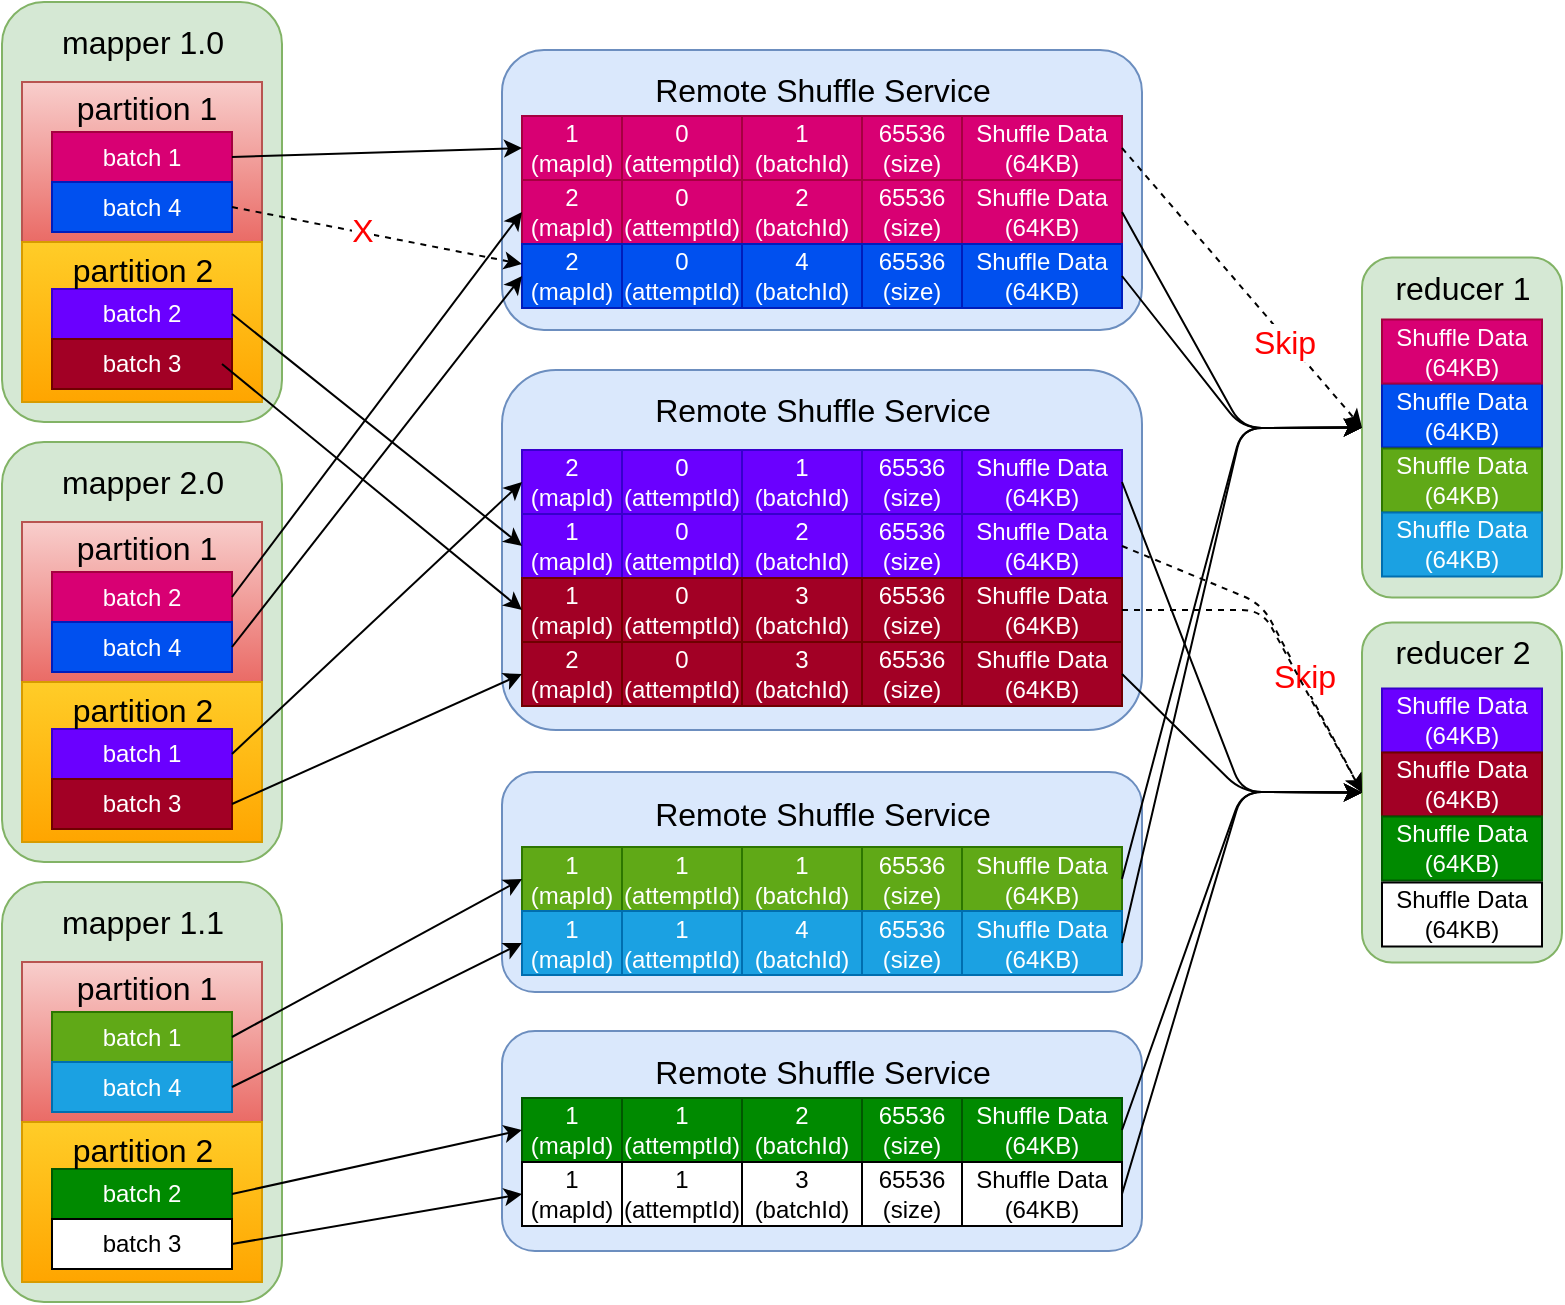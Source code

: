 <mxfile version="14.7.4" type="embed"><diagram id="7pMcRzmeSCS7Ap43zZdk" name="第 1 页"><mxGraphModel dx="926" dy="813" grid="1" gridSize="10" guides="1" tooltips="1" connect="1" arrows="1" fold="1" page="1" pageScale="1" pageWidth="1169" pageHeight="827" math="0" shadow="0"><root><mxCell id="0"/><mxCell id="1" parent="0"/><mxCell id="tkLixBNZ9ediH_jxy_YY-191" value="" style="rounded=1;whiteSpace=wrap;html=1;fillColor=#d5e8d4;strokeColor=#82b366;" parent="1" vertex="1"><mxGeometry x="870" y="399.25" width="100" height="170" as="geometry"/></mxCell><mxCell id="tkLixBNZ9ediH_jxy_YY-192" value="&lt;font style=&quot;font-size: 16px&quot;&gt;reducer 2&lt;/font&gt;" style="text;html=1;strokeColor=none;fillColor=none;align=center;verticalAlign=middle;whiteSpace=wrap;rounded=0;" parent="1" vertex="1"><mxGeometry x="877.5" y="404.25" width="85" height="20" as="geometry"/></mxCell><mxCell id="tkLixBNZ9ediH_jxy_YY-189" value="" style="rounded=1;whiteSpace=wrap;html=1;fillColor=#d5e8d4;strokeColor=#82b366;" parent="1" vertex="1"><mxGeometry x="870" y="216.75" width="100" height="170" as="geometry"/></mxCell><mxCell id="tkLixBNZ9ediH_jxy_YY-22" value="" style="rounded=1;whiteSpace=wrap;html=1;fillColor=#d5e8d4;strokeColor=#82b366;" parent="1" vertex="1"><mxGeometry x="190" y="89" width="140" height="210" as="geometry"/></mxCell><mxCell id="tkLixBNZ9ediH_jxy_YY-14" value="" style="rounded=0;whiteSpace=wrap;html=1;fillColor=#f8cecc;strokeColor=#b85450;gradientColor=#ea6b66;" parent="1" vertex="1"><mxGeometry x="200" y="129" width="120" height="80" as="geometry"/></mxCell><mxCell id="tkLixBNZ9ediH_jxy_YY-15" value="batch 1" style="rounded=0;whiteSpace=wrap;html=1;fillColor=#d80073;strokeColor=#A50040;fontColor=#ffffff;" parent="1" vertex="1"><mxGeometry x="215" y="154" width="90" height="25" as="geometry"/></mxCell><mxCell id="tkLixBNZ9ediH_jxy_YY-16" value="batch 4" style="rounded=0;whiteSpace=wrap;html=1;fillColor=#0050ef;strokeColor=#001DBC;fontColor=#ffffff;" parent="1" vertex="1"><mxGeometry x="215" y="179" width="90" height="25" as="geometry"/></mxCell><mxCell id="tkLixBNZ9ediH_jxy_YY-17" value="&lt;font style=&quot;font-size: 16px&quot;&gt;partition 1&lt;/font&gt;" style="text;html=1;strokeColor=none;fillColor=none;align=center;verticalAlign=middle;whiteSpace=wrap;rounded=0;" parent="1" vertex="1"><mxGeometry x="225" y="132" width="75" height="20" as="geometry"/></mxCell><mxCell id="tkLixBNZ9ediH_jxy_YY-18" value="" style="rounded=0;whiteSpace=wrap;html=1;fillColor=#ffcd28;strokeColor=#d79b00;gradientColor=#ffa500;" parent="1" vertex="1"><mxGeometry x="200" y="209" width="120" height="80" as="geometry"/></mxCell><mxCell id="tkLixBNZ9ediH_jxy_YY-19" value="batch 2" style="rounded=0;whiteSpace=wrap;html=1;fillColor=#6a00ff;strokeColor=#3700CC;fontColor=#ffffff;" parent="1" vertex="1"><mxGeometry x="215" y="232.5" width="90" height="25" as="geometry"/></mxCell><mxCell id="tkLixBNZ9ediH_jxy_YY-20" value="batch 3" style="rounded=0;whiteSpace=wrap;html=1;fillColor=#a20025;strokeColor=#6F0000;fontColor=#ffffff;" parent="1" vertex="1"><mxGeometry x="215" y="257.5" width="90" height="25" as="geometry"/></mxCell><mxCell id="tkLixBNZ9ediH_jxy_YY-21" value="&lt;font style=&quot;font-size: 16px&quot;&gt;partition 2&lt;/font&gt;" style="text;html=1;strokeColor=none;fillColor=none;align=center;verticalAlign=middle;whiteSpace=wrap;rounded=0;" parent="1" vertex="1"><mxGeometry x="222.5" y="212.5" width="75" height="20" as="geometry"/></mxCell><mxCell id="tkLixBNZ9ediH_jxy_YY-23" value="&lt;font style=&quot;font-size: 16px&quot;&gt;mapper 1.0&lt;/font&gt;" style="text;html=1;strokeColor=none;fillColor=none;align=center;verticalAlign=middle;whiteSpace=wrap;rounded=0;" parent="1" vertex="1"><mxGeometry x="217.5" y="99" width="85" height="20" as="geometry"/></mxCell><mxCell id="tkLixBNZ9ediH_jxy_YY-41" value="" style="rounded=1;whiteSpace=wrap;html=1;fillColor=#dae8fc;strokeColor=#6c8ebf;" parent="1" vertex="1"><mxGeometry x="440" y="273" width="320" height="180" as="geometry"/></mxCell><mxCell id="tkLixBNZ9ediH_jxy_YY-42" value="2&lt;br&gt;(mapId)" style="rounded=0;whiteSpace=wrap;html=1;fillColor=#6a00ff;strokeColor=#3700CC;fontColor=#ffffff;" parent="1" vertex="1"><mxGeometry x="450" y="313" width="50" height="32" as="geometry"/></mxCell><mxCell id="tkLixBNZ9ediH_jxy_YY-43" value="0&lt;br&gt;(attemptId)" style="rounded=0;whiteSpace=wrap;html=1;fillColor=#6a00ff;strokeColor=#3700CC;fontColor=#ffffff;" parent="1" vertex="1"><mxGeometry x="500" y="313" width="60" height="32" as="geometry"/></mxCell><mxCell id="tkLixBNZ9ediH_jxy_YY-44" value="1&lt;br&gt;(batchId)" style="rounded=0;whiteSpace=wrap;html=1;fillColor=#6a00ff;strokeColor=#3700CC;fontColor=#ffffff;" parent="1" vertex="1"><mxGeometry x="560" y="313" width="60" height="32" as="geometry"/></mxCell><mxCell id="tkLixBNZ9ediH_jxy_YY-45" value="65536&lt;br&gt;(size)" style="rounded=0;whiteSpace=wrap;html=1;fillColor=#6a00ff;strokeColor=#3700CC;fontColor=#ffffff;" parent="1" vertex="1"><mxGeometry x="620" y="313" width="50" height="32" as="geometry"/></mxCell><mxCell id="tkLixBNZ9ediH_jxy_YY-46" value="Shuffle Data&lt;br&gt;(64KB)" style="rounded=0;whiteSpace=wrap;html=1;fillColor=#6a00ff;strokeColor=#3700CC;fontColor=#ffffff;" parent="1" vertex="1"><mxGeometry x="670" y="313" width="80" height="32" as="geometry"/></mxCell><mxCell id="tkLixBNZ9ediH_jxy_YY-52" value="&lt;span style=&quot;font-size: 16px&quot;&gt;Remote Shuffle Service&lt;/span&gt;" style="text;html=1;strokeColor=none;fillColor=none;align=center;verticalAlign=middle;whiteSpace=wrap;rounded=0;" parent="1" vertex="1"><mxGeometry x="508.75" y="283" width="182.5" height="20" as="geometry"/></mxCell><mxCell id="tkLixBNZ9ediH_jxy_YY-55" value="1&lt;br&gt;(mapId)" style="rounded=0;whiteSpace=wrap;html=1;fillColor=#6a00ff;strokeColor=#3700CC;fontColor=#ffffff;" parent="1" vertex="1"><mxGeometry x="450" y="345" width="50" height="32" as="geometry"/></mxCell><mxCell id="tkLixBNZ9ediH_jxy_YY-56" value="0&lt;br&gt;(attemptId)" style="rounded=0;whiteSpace=wrap;html=1;fillColor=#6a00ff;strokeColor=#3700CC;fontColor=#ffffff;" parent="1" vertex="1"><mxGeometry x="500" y="345" width="60" height="32" as="geometry"/></mxCell><mxCell id="tkLixBNZ9ediH_jxy_YY-57" value="2&lt;br&gt;(batchId)" style="rounded=0;whiteSpace=wrap;html=1;fillColor=#6a00ff;strokeColor=#3700CC;fontColor=#ffffff;" parent="1" vertex="1"><mxGeometry x="560" y="345" width="60" height="32" as="geometry"/></mxCell><mxCell id="tkLixBNZ9ediH_jxy_YY-58" value="65536&lt;br&gt;(size)" style="rounded=0;whiteSpace=wrap;html=1;fillColor=#6a00ff;strokeColor=#3700CC;fontColor=#ffffff;" parent="1" vertex="1"><mxGeometry x="620" y="345" width="50" height="32" as="geometry"/></mxCell><mxCell id="tkLixBNZ9ediH_jxy_YY-59" value="Shuffle Data&lt;br&gt;(64KB)" style="rounded=0;whiteSpace=wrap;html=1;fillColor=#6a00ff;strokeColor=#3700CC;fontColor=#ffffff;" parent="1" vertex="1"><mxGeometry x="670" y="345" width="80" height="32" as="geometry"/></mxCell><mxCell id="tkLixBNZ9ediH_jxy_YY-72" value="" style="rounded=1;whiteSpace=wrap;html=1;fillColor=#dae8fc;strokeColor=#6c8ebf;" parent="1" vertex="1"><mxGeometry x="440" y="113" width="320" height="140" as="geometry"/></mxCell><mxCell id="tkLixBNZ9ediH_jxy_YY-73" value="1&lt;br&gt;(mapId)" style="rounded=0;whiteSpace=wrap;html=1;fillColor=#d80073;strokeColor=#A50040;fontColor=#ffffff;" parent="1" vertex="1"><mxGeometry x="450" y="146" width="50" height="32" as="geometry"/></mxCell><mxCell id="tkLixBNZ9ediH_jxy_YY-74" value="0&lt;br&gt;(attemptId)" style="rounded=0;whiteSpace=wrap;html=1;fillColor=#d80073;strokeColor=#A50040;fontColor=#ffffff;" parent="1" vertex="1"><mxGeometry x="500" y="146" width="60" height="32" as="geometry"/></mxCell><mxCell id="tkLixBNZ9ediH_jxy_YY-75" value="1&lt;br&gt;(batchId)" style="rounded=0;whiteSpace=wrap;html=1;fillColor=#d80073;strokeColor=#A50040;fontColor=#ffffff;" parent="1" vertex="1"><mxGeometry x="560" y="146" width="60" height="32" as="geometry"/></mxCell><mxCell id="tkLixBNZ9ediH_jxy_YY-76" value="65536&lt;br&gt;(size)" style="rounded=0;whiteSpace=wrap;html=1;fillColor=#d80073;strokeColor=#A50040;fontColor=#ffffff;" parent="1" vertex="1"><mxGeometry x="620" y="146" width="50" height="32" as="geometry"/></mxCell><mxCell id="tkLixBNZ9ediH_jxy_YY-77" value="Shuffle Data&lt;br&gt;(64KB)" style="rounded=0;whiteSpace=wrap;html=1;fillColor=#d80073;strokeColor=#A50040;fontColor=#ffffff;" parent="1" vertex="1"><mxGeometry x="670" y="146" width="80" height="32" as="geometry"/></mxCell><mxCell id="tkLixBNZ9ediH_jxy_YY-78" value="&lt;span style=&quot;font-size: 16px&quot;&gt;Remote Shuffle Service&lt;/span&gt;" style="text;html=1;strokeColor=none;fillColor=none;align=center;verticalAlign=middle;whiteSpace=wrap;rounded=0;" parent="1" vertex="1"><mxGeometry x="508.75" y="123" width="182.5" height="20" as="geometry"/></mxCell><mxCell id="tkLixBNZ9ediH_jxy_YY-84" value="" style="rounded=1;whiteSpace=wrap;html=1;fillColor=#dae8fc;strokeColor=#6c8ebf;" parent="1" vertex="1"><mxGeometry x="440" y="474" width="320" height="110" as="geometry"/></mxCell><mxCell id="tkLixBNZ9ediH_jxy_YY-90" value="&lt;span style=&quot;font-size: 16px&quot;&gt;Remote Shuffle Service&lt;/span&gt;" style="text;html=1;strokeColor=none;fillColor=none;align=center;verticalAlign=middle;whiteSpace=wrap;rounded=0;" parent="1" vertex="1"><mxGeometry x="508.75" y="485" width="182.5" height="20" as="geometry"/></mxCell><mxCell id="tkLixBNZ9ediH_jxy_YY-103" value="" style="rounded=1;whiteSpace=wrap;html=1;fillColor=#dae8fc;strokeColor=#6c8ebf;" parent="1" vertex="1"><mxGeometry x="440" y="603.5" width="320" height="110" as="geometry"/></mxCell><mxCell id="tkLixBNZ9ediH_jxy_YY-104" value="1&lt;br&gt;(mapId)" style="rounded=0;whiteSpace=wrap;html=1;fillColor=#008a00;strokeColor=#005700;fontColor=#ffffff;" parent="1" vertex="1"><mxGeometry x="450" y="637" width="50" height="32" as="geometry"/></mxCell><mxCell id="tkLixBNZ9ediH_jxy_YY-105" value="1&lt;br&gt;(attemptId)" style="rounded=0;whiteSpace=wrap;html=1;fillColor=#008a00;strokeColor=#005700;fontColor=#ffffff;" parent="1" vertex="1"><mxGeometry x="500" y="637" width="60" height="32" as="geometry"/></mxCell><mxCell id="tkLixBNZ9ediH_jxy_YY-106" value="2&lt;br&gt;(batchId)" style="rounded=0;whiteSpace=wrap;html=1;fillColor=#008a00;strokeColor=#005700;fontColor=#ffffff;" parent="1" vertex="1"><mxGeometry x="560" y="637" width="60" height="32" as="geometry"/></mxCell><mxCell id="tkLixBNZ9ediH_jxy_YY-107" value="65536&lt;br&gt;(size)" style="rounded=0;whiteSpace=wrap;html=1;fillColor=#008a00;strokeColor=#005700;fontColor=#ffffff;" parent="1" vertex="1"><mxGeometry x="620" y="637" width="50" height="32" as="geometry"/></mxCell><mxCell id="tkLixBNZ9ediH_jxy_YY-108" value="Shuffle Data&lt;br&gt;(64KB)" style="rounded=0;whiteSpace=wrap;html=1;fillColor=#008a00;strokeColor=#005700;fontColor=#ffffff;" parent="1" vertex="1"><mxGeometry x="670" y="637" width="80" height="32" as="geometry"/></mxCell><mxCell id="tkLixBNZ9ediH_jxy_YY-109" value="&lt;span style=&quot;font-size: 16px&quot;&gt;Remote Shuffle Service&lt;/span&gt;" style="text;html=1;strokeColor=none;fillColor=none;align=center;verticalAlign=middle;whiteSpace=wrap;rounded=0;" parent="1" vertex="1"><mxGeometry x="508.75" y="613.5" width="182.5" height="20" as="geometry"/></mxCell><mxCell id="tkLixBNZ9ediH_jxy_YY-110" value="1&lt;br&gt;(mapId)" style="rounded=0;whiteSpace=wrap;html=1;" parent="1" vertex="1"><mxGeometry x="450" y="669" width="50" height="32" as="geometry"/></mxCell><mxCell id="tkLixBNZ9ediH_jxy_YY-111" value="1&lt;br&gt;(attemptId)" style="rounded=0;whiteSpace=wrap;html=1;" parent="1" vertex="1"><mxGeometry x="500" y="669" width="60" height="32" as="geometry"/></mxCell><mxCell id="tkLixBNZ9ediH_jxy_YY-112" value="3&lt;br&gt;(batchId)" style="rounded=0;whiteSpace=wrap;html=1;" parent="1" vertex="1"><mxGeometry x="560" y="669" width="60" height="32" as="geometry"/></mxCell><mxCell id="tkLixBNZ9ediH_jxy_YY-113" value="65536&lt;br&gt;(size)" style="rounded=0;whiteSpace=wrap;html=1;" parent="1" vertex="1"><mxGeometry x="620" y="669" width="50" height="32" as="geometry"/></mxCell><mxCell id="tkLixBNZ9ediH_jxy_YY-114" value="Shuffle Data&lt;br&gt;(64KB)" style="rounded=0;whiteSpace=wrap;html=1;" parent="1" vertex="1"><mxGeometry x="670" y="669" width="80" height="32" as="geometry"/></mxCell><mxCell id="tkLixBNZ9ediH_jxy_YY-116" value="" style="rounded=1;whiteSpace=wrap;html=1;fillColor=#d5e8d4;strokeColor=#82b366;" parent="1" vertex="1"><mxGeometry x="190" y="309" width="140" height="210" as="geometry"/></mxCell><mxCell id="tkLixBNZ9ediH_jxy_YY-117" value="" style="rounded=0;whiteSpace=wrap;html=1;fillColor=#f8cecc;strokeColor=#b85450;gradientColor=#ea6b66;" parent="1" vertex="1"><mxGeometry x="200" y="349" width="120" height="80" as="geometry"/></mxCell><mxCell id="tkLixBNZ9ediH_jxy_YY-118" value="batch 2" style="rounded=0;whiteSpace=wrap;html=1;fillColor=#d80073;strokeColor=#A50040;fontColor=#ffffff;" parent="1" vertex="1"><mxGeometry x="215" y="374" width="90" height="25" as="geometry"/></mxCell><mxCell id="tkLixBNZ9ediH_jxy_YY-119" value="batch 4" style="rounded=0;whiteSpace=wrap;html=1;fillColor=#0050ef;strokeColor=#001DBC;fontColor=#ffffff;" parent="1" vertex="1"><mxGeometry x="215" y="399" width="90" height="25" as="geometry"/></mxCell><mxCell id="tkLixBNZ9ediH_jxy_YY-120" value="&lt;font style=&quot;font-size: 16px&quot;&gt;partition 1&lt;/font&gt;" style="text;html=1;strokeColor=none;fillColor=none;align=center;verticalAlign=middle;whiteSpace=wrap;rounded=0;" parent="1" vertex="1"><mxGeometry x="225" y="352" width="75" height="20" as="geometry"/></mxCell><mxCell id="tkLixBNZ9ediH_jxy_YY-121" value="" style="rounded=0;whiteSpace=wrap;html=1;fillColor=#ffcd28;strokeColor=#d79b00;gradientColor=#ffa500;" parent="1" vertex="1"><mxGeometry x="200" y="429" width="120" height="80" as="geometry"/></mxCell><mxCell id="tkLixBNZ9ediH_jxy_YY-122" value="batch 1" style="rounded=0;whiteSpace=wrap;html=1;fillColor=#6a00ff;strokeColor=#3700CC;fontColor=#ffffff;" parent="1" vertex="1"><mxGeometry x="215" y="452.5" width="90" height="25" as="geometry"/></mxCell><mxCell id="tkLixBNZ9ediH_jxy_YY-123" value="batch 3" style="rounded=0;whiteSpace=wrap;html=1;fillColor=#a20025;strokeColor=#6F0000;fontColor=#ffffff;" parent="1" vertex="1"><mxGeometry x="215" y="477.5" width="90" height="25" as="geometry"/></mxCell><mxCell id="tkLixBNZ9ediH_jxy_YY-124" value="&lt;font style=&quot;font-size: 16px&quot;&gt;partition 2&lt;/font&gt;" style="text;html=1;strokeColor=none;fillColor=none;align=center;verticalAlign=middle;whiteSpace=wrap;rounded=0;" parent="1" vertex="1"><mxGeometry x="222.5" y="432.5" width="75" height="20" as="geometry"/></mxCell><mxCell id="tkLixBNZ9ediH_jxy_YY-125" value="&lt;font style=&quot;font-size: 16px&quot;&gt;mapper 2.0&lt;/font&gt;" style="text;html=1;strokeColor=none;fillColor=none;align=center;verticalAlign=middle;whiteSpace=wrap;rounded=0;" parent="1" vertex="1"><mxGeometry x="217.5" y="319" width="85" height="20" as="geometry"/></mxCell><mxCell id="tkLixBNZ9ediH_jxy_YY-126" value="" style="rounded=1;whiteSpace=wrap;html=1;fillColor=#d5e8d4;strokeColor=#82b366;" parent="1" vertex="1"><mxGeometry x="190" y="529" width="140" height="210" as="geometry"/></mxCell><mxCell id="tkLixBNZ9ediH_jxy_YY-127" value="" style="rounded=0;whiteSpace=wrap;html=1;fillColor=#f8cecc;strokeColor=#b85450;gradientColor=#ea6b66;" parent="1" vertex="1"><mxGeometry x="200" y="569" width="120" height="80" as="geometry"/></mxCell><mxCell id="tkLixBNZ9ediH_jxy_YY-128" value="batch 1" style="rounded=0;whiteSpace=wrap;html=1;fillColor=#60a917;strokeColor=#2D7600;fontColor=#ffffff;" parent="1" vertex="1"><mxGeometry x="215" y="594" width="90" height="25" as="geometry"/></mxCell><mxCell id="tkLixBNZ9ediH_jxy_YY-129" value="batch 4" style="rounded=0;whiteSpace=wrap;html=1;fillColor=#1ba1e2;strokeColor=#006EAF;fontColor=#ffffff;" parent="1" vertex="1"><mxGeometry x="215" y="619" width="90" height="25" as="geometry"/></mxCell><mxCell id="tkLixBNZ9ediH_jxy_YY-130" value="&lt;font style=&quot;font-size: 16px&quot;&gt;partition 1&lt;/font&gt;" style="text;html=1;strokeColor=none;fillColor=none;align=center;verticalAlign=middle;whiteSpace=wrap;rounded=0;" parent="1" vertex="1"><mxGeometry x="225" y="572" width="75" height="20" as="geometry"/></mxCell><mxCell id="tkLixBNZ9ediH_jxy_YY-131" value="" style="rounded=0;whiteSpace=wrap;html=1;fillColor=#ffcd28;strokeColor=#d79b00;gradientColor=#ffa500;" parent="1" vertex="1"><mxGeometry x="200" y="649" width="120" height="80" as="geometry"/></mxCell><mxCell id="tkLixBNZ9ediH_jxy_YY-132" value="batch 2" style="rounded=0;whiteSpace=wrap;html=1;fillColor=#008a00;strokeColor=#005700;fontColor=#ffffff;" parent="1" vertex="1"><mxGeometry x="215" y="672.5" width="90" height="25" as="geometry"/></mxCell><mxCell id="tkLixBNZ9ediH_jxy_YY-133" value="batch 3" style="rounded=0;whiteSpace=wrap;html=1;" parent="1" vertex="1"><mxGeometry x="215" y="697.5" width="90" height="25" as="geometry"/></mxCell><mxCell id="tkLixBNZ9ediH_jxy_YY-134" value="&lt;font style=&quot;font-size: 16px&quot;&gt;partition 2&lt;/font&gt;" style="text;html=1;strokeColor=none;fillColor=none;align=center;verticalAlign=middle;whiteSpace=wrap;rounded=0;" parent="1" vertex="1"><mxGeometry x="222.5" y="652.5" width="75" height="20" as="geometry"/></mxCell><mxCell id="tkLixBNZ9ediH_jxy_YY-135" value="&lt;font style=&quot;font-size: 16px&quot;&gt;mapper 1.1&lt;/font&gt;" style="text;html=1;strokeColor=none;fillColor=none;align=center;verticalAlign=middle;whiteSpace=wrap;rounded=0;" parent="1" vertex="1"><mxGeometry x="217.5" y="539" width="85" height="20" as="geometry"/></mxCell><mxCell id="tkLixBNZ9ediH_jxy_YY-136" value="2&lt;br&gt;(mapId)" style="rounded=0;whiteSpace=wrap;html=1;fillColor=#d80073;strokeColor=#A50040;fontColor=#ffffff;" parent="1" vertex="1"><mxGeometry x="450" y="178" width="50" height="32" as="geometry"/></mxCell><mxCell id="tkLixBNZ9ediH_jxy_YY-137" value="0&lt;br&gt;(attemptId)" style="rounded=0;whiteSpace=wrap;html=1;fillColor=#d80073;strokeColor=#A50040;fontColor=#ffffff;" parent="1" vertex="1"><mxGeometry x="500" y="178" width="60" height="32" as="geometry"/></mxCell><mxCell id="tkLixBNZ9ediH_jxy_YY-138" value="2&lt;br&gt;(batchId)" style="rounded=0;whiteSpace=wrap;html=1;fillColor=#d80073;strokeColor=#A50040;fontColor=#ffffff;" parent="1" vertex="1"><mxGeometry x="560" y="178" width="60" height="32" as="geometry"/></mxCell><mxCell id="tkLixBNZ9ediH_jxy_YY-139" value="65536&lt;br&gt;(size)" style="rounded=0;whiteSpace=wrap;html=1;fillColor=#d80073;strokeColor=#A50040;fontColor=#ffffff;" parent="1" vertex="1"><mxGeometry x="620" y="178" width="50" height="32" as="geometry"/></mxCell><mxCell id="tkLixBNZ9ediH_jxy_YY-140" value="Shuffle Data&lt;br&gt;(64KB)" style="rounded=0;whiteSpace=wrap;html=1;fillColor=#d80073;strokeColor=#A50040;fontColor=#ffffff;" parent="1" vertex="1"><mxGeometry x="670" y="178" width="80" height="32" as="geometry"/></mxCell><mxCell id="tkLixBNZ9ediH_jxy_YY-141" value="2&lt;br&gt;(mapId)" style="rounded=0;whiteSpace=wrap;html=1;fillColor=#0050ef;strokeColor=#001DBC;fontColor=#ffffff;" parent="1" vertex="1"><mxGeometry x="450" y="210" width="50" height="32" as="geometry"/></mxCell><mxCell id="tkLixBNZ9ediH_jxy_YY-142" value="0&lt;br&gt;(attemptId)" style="rounded=0;whiteSpace=wrap;html=1;fillColor=#0050ef;strokeColor=#001DBC;fontColor=#ffffff;" parent="1" vertex="1"><mxGeometry x="500" y="210" width="60" height="32" as="geometry"/></mxCell><mxCell id="tkLixBNZ9ediH_jxy_YY-143" value="4&lt;br&gt;(batchId)" style="rounded=0;whiteSpace=wrap;html=1;fillColor=#0050ef;strokeColor=#001DBC;fontColor=#ffffff;" parent="1" vertex="1"><mxGeometry x="560" y="210" width="60" height="32" as="geometry"/></mxCell><mxCell id="tkLixBNZ9ediH_jxy_YY-144" value="65536&lt;br&gt;(size)" style="rounded=0;whiteSpace=wrap;html=1;fillColor=#0050ef;strokeColor=#001DBC;fontColor=#ffffff;" parent="1" vertex="1"><mxGeometry x="620" y="210" width="50" height="32" as="geometry"/></mxCell><mxCell id="tkLixBNZ9ediH_jxy_YY-145" value="Shuffle Data&lt;br&gt;(64KB)" style="rounded=0;whiteSpace=wrap;html=1;fillColor=#0050ef;strokeColor=#001DBC;fontColor=#ffffff;" parent="1" vertex="1"><mxGeometry x="670" y="210" width="80" height="32" as="geometry"/></mxCell><mxCell id="tkLixBNZ9ediH_jxy_YY-146" value="1&lt;br&gt;(mapId)" style="rounded=0;whiteSpace=wrap;html=1;fillColor=#a20025;strokeColor=#6F0000;fontColor=#ffffff;" parent="1" vertex="1"><mxGeometry x="450" y="377" width="50" height="32" as="geometry"/></mxCell><mxCell id="tkLixBNZ9ediH_jxy_YY-147" value="0&lt;br&gt;(attemptId)" style="rounded=0;whiteSpace=wrap;html=1;fillColor=#a20025;strokeColor=#6F0000;fontColor=#ffffff;" parent="1" vertex="1"><mxGeometry x="500" y="377" width="60" height="32" as="geometry"/></mxCell><mxCell id="tkLixBNZ9ediH_jxy_YY-148" value="3&lt;br&gt;(batchId)" style="rounded=0;whiteSpace=wrap;html=1;fillColor=#a20025;strokeColor=#6F0000;fontColor=#ffffff;" parent="1" vertex="1"><mxGeometry x="560" y="377" width="60" height="32" as="geometry"/></mxCell><mxCell id="tkLixBNZ9ediH_jxy_YY-149" value="65536&lt;br&gt;(size)" style="rounded=0;whiteSpace=wrap;html=1;fillColor=#a20025;strokeColor=#6F0000;fontColor=#ffffff;" parent="1" vertex="1"><mxGeometry x="620" y="377" width="50" height="32" as="geometry"/></mxCell><mxCell id="tkLixBNZ9ediH_jxy_YY-150" value="Shuffle Data&lt;br&gt;(64KB)" style="rounded=0;whiteSpace=wrap;html=1;fillColor=#a20025;strokeColor=#6F0000;fontColor=#ffffff;" parent="1" vertex="1"><mxGeometry x="670" y="377" width="80" height="32" as="geometry"/></mxCell><mxCell id="tkLixBNZ9ediH_jxy_YY-151" value="2&lt;br&gt;(mapId)" style="rounded=0;whiteSpace=wrap;html=1;fillColor=#a20025;strokeColor=#6F0000;fontColor=#ffffff;" parent="1" vertex="1"><mxGeometry x="450" y="409" width="50" height="32" as="geometry"/></mxCell><mxCell id="tkLixBNZ9ediH_jxy_YY-152" value="0&lt;br&gt;(attemptId)" style="rounded=0;whiteSpace=wrap;html=1;fillColor=#a20025;strokeColor=#6F0000;fontColor=#ffffff;" parent="1" vertex="1"><mxGeometry x="500" y="409" width="60" height="32" as="geometry"/></mxCell><mxCell id="tkLixBNZ9ediH_jxy_YY-153" value="3&lt;br&gt;(batchId)" style="rounded=0;whiteSpace=wrap;html=1;fillColor=#a20025;strokeColor=#6F0000;fontColor=#ffffff;" parent="1" vertex="1"><mxGeometry x="560" y="409" width="60" height="32" as="geometry"/></mxCell><mxCell id="tkLixBNZ9ediH_jxy_YY-154" value="65536&lt;br&gt;(size)" style="rounded=0;whiteSpace=wrap;html=1;fillColor=#a20025;strokeColor=#6F0000;fontColor=#ffffff;" parent="1" vertex="1"><mxGeometry x="620" y="409" width="50" height="32" as="geometry"/></mxCell><mxCell id="tkLixBNZ9ediH_jxy_YY-155" value="Shuffle Data&lt;br&gt;(64KB)" style="rounded=0;whiteSpace=wrap;html=1;fillColor=#a20025;strokeColor=#6F0000;fontColor=#ffffff;" parent="1" vertex="1"><mxGeometry x="670" y="409" width="80" height="32" as="geometry"/></mxCell><mxCell id="tkLixBNZ9ediH_jxy_YY-156" value="1&lt;br&gt;(mapId)" style="rounded=0;whiteSpace=wrap;html=1;fillColor=#60a917;strokeColor=#2D7600;fontColor=#ffffff;" parent="1" vertex="1"><mxGeometry x="450" y="511.5" width="50" height="32" as="geometry"/></mxCell><mxCell id="tkLixBNZ9ediH_jxy_YY-157" value="1&lt;br&gt;(attemptId)" style="rounded=0;whiteSpace=wrap;html=1;fillColor=#60a917;strokeColor=#2D7600;fontColor=#ffffff;" parent="1" vertex="1"><mxGeometry x="500" y="511.5" width="60" height="32" as="geometry"/></mxCell><mxCell id="tkLixBNZ9ediH_jxy_YY-158" value="1&lt;br&gt;(batchId)" style="rounded=0;whiteSpace=wrap;html=1;fillColor=#60a917;strokeColor=#2D7600;fontColor=#ffffff;" parent="1" vertex="1"><mxGeometry x="560" y="511.5" width="60" height="32" as="geometry"/></mxCell><mxCell id="tkLixBNZ9ediH_jxy_YY-159" value="65536&lt;br&gt;(size)" style="rounded=0;whiteSpace=wrap;html=1;fillColor=#60a917;strokeColor=#2D7600;fontColor=#ffffff;" parent="1" vertex="1"><mxGeometry x="620" y="511.5" width="50" height="32" as="geometry"/></mxCell><mxCell id="tkLixBNZ9ediH_jxy_YY-160" value="Shuffle Data&lt;br&gt;(64KB)" style="rounded=0;whiteSpace=wrap;html=1;fillColor=#60a917;strokeColor=#2D7600;fontColor=#ffffff;" parent="1" vertex="1"><mxGeometry x="670" y="511.5" width="80" height="32" as="geometry"/></mxCell><mxCell id="tkLixBNZ9ediH_jxy_YY-161" value="1&lt;br&gt;(mapId)" style="rounded=0;whiteSpace=wrap;html=1;fillColor=#1ba1e2;strokeColor=#006EAF;fontColor=#ffffff;" parent="1" vertex="1"><mxGeometry x="450" y="543.5" width="50" height="32" as="geometry"/></mxCell><mxCell id="tkLixBNZ9ediH_jxy_YY-162" value="1&lt;br&gt;(attemptId)" style="rounded=0;whiteSpace=wrap;html=1;fillColor=#1ba1e2;strokeColor=#006EAF;fontColor=#ffffff;" parent="1" vertex="1"><mxGeometry x="500" y="543.5" width="60" height="32" as="geometry"/></mxCell><mxCell id="tkLixBNZ9ediH_jxy_YY-163" value="4&lt;br&gt;(batchId)" style="rounded=0;whiteSpace=wrap;html=1;fillColor=#1ba1e2;strokeColor=#006EAF;fontColor=#ffffff;" parent="1" vertex="1"><mxGeometry x="560" y="543.5" width="60" height="32" as="geometry"/></mxCell><mxCell id="tkLixBNZ9ediH_jxy_YY-164" value="65536&lt;br&gt;(size)" style="rounded=0;whiteSpace=wrap;html=1;fillColor=#1ba1e2;strokeColor=#006EAF;fontColor=#ffffff;" parent="1" vertex="1"><mxGeometry x="620" y="543.5" width="50" height="32" as="geometry"/></mxCell><mxCell id="tkLixBNZ9ediH_jxy_YY-165" value="Shuffle Data&lt;br&gt;(64KB)" style="rounded=0;whiteSpace=wrap;html=1;fillColor=#1ba1e2;strokeColor=#006EAF;fontColor=#ffffff;" parent="1" vertex="1"><mxGeometry x="670" y="543.5" width="80" height="32" as="geometry"/></mxCell><mxCell id="tkLixBNZ9ediH_jxy_YY-167" value="" style="endArrow=classic;html=1;fontColor=#FFFFFF;exitX=1;exitY=0.5;exitDx=0;exitDy=0;entryX=0;entryY=0.5;entryDx=0;entryDy=0;" parent="1" source="tkLixBNZ9ediH_jxy_YY-15" target="tkLixBNZ9ediH_jxy_YY-73" edge="1"><mxGeometry width="50" height="50" relative="1" as="geometry"><mxPoint x="360" y="240" as="sourcePoint"/><mxPoint x="400" y="210" as="targetPoint"/></mxGeometry></mxCell><mxCell id="tkLixBNZ9ediH_jxy_YY-168" value="" style="endArrow=classic;html=1;fontColor=#FFFFFF;exitX=1;exitY=0.5;exitDx=0;exitDy=0;entryX=0;entryY=0.5;entryDx=0;entryDy=0;" parent="1" source="tkLixBNZ9ediH_jxy_YY-118" target="tkLixBNZ9ediH_jxy_YY-136" edge="1"><mxGeometry width="50" height="50" relative="1" as="geometry"><mxPoint x="315" y="176.5" as="sourcePoint"/><mxPoint x="410" y="190" as="targetPoint"/></mxGeometry></mxCell><mxCell id="tkLixBNZ9ediH_jxy_YY-169" value="" style="endArrow=classic;html=1;fontColor=#FFFFFF;exitX=1;exitY=0.5;exitDx=0;exitDy=0;entryX=0;entryY=0.5;entryDx=0;entryDy=0;" parent="1" source="tkLixBNZ9ediH_jxy_YY-119" target="tkLixBNZ9ediH_jxy_YY-141" edge="1"><mxGeometry width="50" height="50" relative="1" as="geometry"><mxPoint x="315" y="396.5" as="sourcePoint"/><mxPoint x="460" y="204" as="targetPoint"/></mxGeometry></mxCell><mxCell id="tkLixBNZ9ediH_jxy_YY-170" value="" style="endArrow=classic;html=1;fontColor=#FFFFFF;exitX=1;exitY=0.5;exitDx=0;exitDy=0;entryX=0;entryY=0.5;entryDx=0;entryDy=0;" parent="1" source="tkLixBNZ9ediH_jxy_YY-19" target="tkLixBNZ9ediH_jxy_YY-55" edge="1"><mxGeometry width="50" height="50" relative="1" as="geometry"><mxPoint x="315" y="176.5" as="sourcePoint"/><mxPoint x="460" y="172" as="targetPoint"/></mxGeometry></mxCell><mxCell id="tkLixBNZ9ediH_jxy_YY-171" value="" style="endArrow=classic;html=1;fontColor=#FFFFFF;exitX=1;exitY=0.5;exitDx=0;exitDy=0;entryX=0;entryY=0.5;entryDx=0;entryDy=0;" parent="1" source="tkLixBNZ9ediH_jxy_YY-122" target="tkLixBNZ9ediH_jxy_YY-42" edge="1"><mxGeometry width="50" height="50" relative="1" as="geometry"><mxPoint x="315" y="255" as="sourcePoint"/><mxPoint x="460" y="371" as="targetPoint"/></mxGeometry></mxCell><mxCell id="tkLixBNZ9ediH_jxy_YY-172" value="" style="endArrow=classic;html=1;fontColor=#FFFFFF;exitX=1;exitY=0.5;exitDx=0;exitDy=0;entryX=0;entryY=0.5;entryDx=0;entryDy=0;" parent="1" source="tkLixBNZ9ediH_jxy_YY-123" target="tkLixBNZ9ediH_jxy_YY-151" edge="1"><mxGeometry width="50" height="50" relative="1" as="geometry"><mxPoint x="315" y="475" as="sourcePoint"/><mxPoint x="460" y="339" as="targetPoint"/></mxGeometry></mxCell><mxCell id="tkLixBNZ9ediH_jxy_YY-173" value="" style="endArrow=classic;html=1;fontColor=#FFFFFF;entryX=0;entryY=0.5;entryDx=0;entryDy=0;" parent="1" target="tkLixBNZ9ediH_jxy_YY-146" edge="1"><mxGeometry width="50" height="50" relative="1" as="geometry"><mxPoint x="300" y="270" as="sourcePoint"/><mxPoint x="460" y="435" as="targetPoint"/></mxGeometry></mxCell><mxCell id="tkLixBNZ9ediH_jxy_YY-174" value="" style="endArrow=classic;html=1;fontColor=#FFFFFF;exitX=1;exitY=0.5;exitDx=0;exitDy=0;entryX=0;entryY=0.5;entryDx=0;entryDy=0;" parent="1" source="tkLixBNZ9ediH_jxy_YY-128" target="tkLixBNZ9ediH_jxy_YY-156" edge="1"><mxGeometry width="50" height="50" relative="1" as="geometry"><mxPoint x="315" y="500" as="sourcePoint"/><mxPoint x="460" y="435" as="targetPoint"/></mxGeometry></mxCell><mxCell id="tkLixBNZ9ediH_jxy_YY-175" value="" style="endArrow=classic;html=1;fontColor=#FFFFFF;exitX=1;exitY=0.5;exitDx=0;exitDy=0;entryX=0;entryY=0.5;entryDx=0;entryDy=0;" parent="1" source="tkLixBNZ9ediH_jxy_YY-129" target="tkLixBNZ9ediH_jxy_YY-161" edge="1"><mxGeometry width="50" height="50" relative="1" as="geometry"><mxPoint x="315" y="616.5" as="sourcePoint"/><mxPoint x="460" y="537.5" as="targetPoint"/></mxGeometry></mxCell><mxCell id="tkLixBNZ9ediH_jxy_YY-176" value="" style="endArrow=classic;html=1;fontColor=#FFFFFF;exitX=1;exitY=0.5;exitDx=0;exitDy=0;entryX=0;entryY=0.5;entryDx=0;entryDy=0;" parent="1" source="tkLixBNZ9ediH_jxy_YY-132" target="tkLixBNZ9ediH_jxy_YY-104" edge="1"><mxGeometry width="50" height="50" relative="1" as="geometry"><mxPoint x="315" y="641.5" as="sourcePoint"/><mxPoint x="460" y="569.5" as="targetPoint"/></mxGeometry></mxCell><mxCell id="tkLixBNZ9ediH_jxy_YY-177" value="" style="endArrow=classic;html=1;fontColor=#FFFFFF;exitX=1;exitY=0.5;exitDx=0;exitDy=0;entryX=0;entryY=0.5;entryDx=0;entryDy=0;" parent="1" source="tkLixBNZ9ediH_jxy_YY-133" target="tkLixBNZ9ediH_jxy_YY-110" edge="1"><mxGeometry width="50" height="50" relative="1" as="geometry"><mxPoint x="315" y="695" as="sourcePoint"/><mxPoint x="460" y="663" as="targetPoint"/></mxGeometry></mxCell><mxCell id="tkLixBNZ9ediH_jxy_YY-179" value="" style="endArrow=classic;html=1;fontColor=#000000;exitX=1;exitY=0.5;exitDx=0;exitDy=0;entryX=0;entryY=0.313;entryDx=0;entryDy=0;dashed=1;entryPerimeter=0;" parent="1" source="tkLixBNZ9ediH_jxy_YY-16" target="tkLixBNZ9ediH_jxy_YY-141" edge="1"><mxGeometry width="50" height="50" relative="1" as="geometry"><mxPoint x="600" y="440" as="sourcePoint"/><mxPoint x="650" y="390" as="targetPoint"/></mxGeometry></mxCell><mxCell id="tkLixBNZ9ediH_jxy_YY-180" value="&lt;font style=&quot;font-size: 16px&quot;&gt;X&lt;/font&gt;" style="edgeLabel;html=1;align=center;verticalAlign=middle;resizable=0;points=[];fontColor=#FF0000;" parent="tkLixBNZ9ediH_jxy_YY-179" vertex="1" connectable="0"><mxGeometry x="-0.172" y="-2" relative="1" as="geometry"><mxPoint x="5" y="-2" as="offset"/></mxGeometry></mxCell><mxCell id="tkLixBNZ9ediH_jxy_YY-181" value="Shuffle Data&lt;br&gt;(64KB)" style="rounded=0;whiteSpace=wrap;html=1;fillColor=#0050ef;strokeColor=#001DBC;fontColor=#ffffff;" parent="1" vertex="1"><mxGeometry x="880" y="279.75" width="80" height="32" as="geometry"/></mxCell><mxCell id="tkLixBNZ9ediH_jxy_YY-182" value="Shuffle Data&lt;br&gt;(64KB)" style="rounded=0;whiteSpace=wrap;html=1;fillColor=#d80073;strokeColor=#A50040;fontColor=#ffffff;" parent="1" vertex="1"><mxGeometry x="880" y="247.75" width="80" height="32" as="geometry"/></mxCell><mxCell id="tkLixBNZ9ediH_jxy_YY-183" value="Shuffle Data&lt;br&gt;(64KB)" style="rounded=0;whiteSpace=wrap;html=1;fillColor=#60a917;strokeColor=#2D7600;fontColor=#ffffff;" parent="1" vertex="1"><mxGeometry x="880" y="312.25" width="80" height="32" as="geometry"/></mxCell><mxCell id="tkLixBNZ9ediH_jxy_YY-184" value="Shuffle Data&lt;br&gt;(64KB)" style="rounded=0;whiteSpace=wrap;html=1;fillColor=#1ba1e2;strokeColor=#006EAF;fontColor=#ffffff;" parent="1" vertex="1"><mxGeometry x="880" y="344.25" width="80" height="32" as="geometry"/></mxCell><mxCell id="tkLixBNZ9ediH_jxy_YY-185" value="Shuffle Data&lt;br&gt;(64KB)" style="rounded=0;whiteSpace=wrap;html=1;fillColor=#6a00ff;strokeColor=#3700CC;fontColor=#ffffff;" parent="1" vertex="1"><mxGeometry x="880" y="432.25" width="80" height="32" as="geometry"/></mxCell><mxCell id="tkLixBNZ9ediH_jxy_YY-186" value="Shuffle Data&lt;br&gt;(64KB)" style="rounded=0;whiteSpace=wrap;html=1;fillColor=#a20025;strokeColor=#6F0000;fontColor=#ffffff;" parent="1" vertex="1"><mxGeometry x="880" y="464.25" width="80" height="32" as="geometry"/></mxCell><mxCell id="tkLixBNZ9ediH_jxy_YY-187" value="Shuffle Data&lt;br&gt;(64KB)" style="rounded=0;whiteSpace=wrap;html=1;fillColor=#008a00;strokeColor=#005700;fontColor=#ffffff;" parent="1" vertex="1"><mxGeometry x="880" y="496.25" width="80" height="32" as="geometry"/></mxCell><mxCell id="tkLixBNZ9ediH_jxy_YY-188" value="Shuffle Data&lt;br&gt;(64KB)" style="rounded=0;whiteSpace=wrap;html=1;" parent="1" vertex="1"><mxGeometry x="880" y="529.25" width="80" height="32" as="geometry"/></mxCell><mxCell id="tkLixBNZ9ediH_jxy_YY-190" value="&lt;font style=&quot;font-size: 16px&quot;&gt;reducer 1&lt;/font&gt;" style="text;html=1;strokeColor=none;fillColor=none;align=center;verticalAlign=middle;whiteSpace=wrap;rounded=0;" parent="1" vertex="1"><mxGeometry x="877.5" y="221.75" width="85" height="20" as="geometry"/></mxCell><mxCell id="tkLixBNZ9ediH_jxy_YY-193" value="" style="endArrow=classic;html=1;fontColor=#000000;exitX=1;exitY=0.5;exitDx=0;exitDy=0;entryX=0;entryY=0.5;entryDx=0;entryDy=0;dashed=1;" parent="1" source="tkLixBNZ9ediH_jxy_YY-77" target="tkLixBNZ9ediH_jxy_YY-189" edge="1"><mxGeometry width="50" height="50" relative="1" as="geometry"><mxPoint x="852.5" y="151.5" as="sourcePoint"/><mxPoint x="987.5" y="143" as="targetPoint"/></mxGeometry></mxCell><mxCell id="tkLixBNZ9ediH_jxy_YY-194" value="&lt;font style=&quot;font-size: 16px&quot;&gt;Skip&lt;/font&gt;" style="edgeLabel;html=1;align=center;verticalAlign=middle;resizable=0;points=[];fontColor=#FF0000;" parent="tkLixBNZ9ediH_jxy_YY-193" vertex="1" connectable="0"><mxGeometry x="-0.172" y="-2" relative="1" as="geometry"><mxPoint x="32" y="37" as="offset"/></mxGeometry></mxCell><mxCell id="tkLixBNZ9ediH_jxy_YY-195" value="" style="endArrow=classic;html=1;fontColor=#FFFFFF;exitX=1;exitY=0.5;exitDx=0;exitDy=0;entryX=0;entryY=0.5;entryDx=0;entryDy=0;" parent="1" source="tkLixBNZ9ediH_jxy_YY-140" target="tkLixBNZ9ediH_jxy_YY-189" edge="1"><mxGeometry width="50" height="50" relative="1" as="geometry"><mxPoint x="880" y="150.5" as="sourcePoint"/><mxPoint x="810" y="330" as="targetPoint"/><Array as="points"><mxPoint x="810" y="302"/></Array></mxGeometry></mxCell><mxCell id="tkLixBNZ9ediH_jxy_YY-196" value="" style="endArrow=classic;html=1;fontColor=#FFFFFF;exitX=1;exitY=0.5;exitDx=0;exitDy=0;entryX=0;entryY=0.5;entryDx=0;entryDy=0;" parent="1" source="tkLixBNZ9ediH_jxy_YY-145" target="tkLixBNZ9ediH_jxy_YY-189" edge="1"><mxGeometry width="50" height="50" relative="1" as="geometry"><mxPoint x="760" y="204" as="sourcePoint"/><mxPoint x="880" y="311.75" as="targetPoint"/><Array as="points"><mxPoint x="810" y="302"/></Array></mxGeometry></mxCell><mxCell id="tkLixBNZ9ediH_jxy_YY-197" value="" style="endArrow=classic;html=1;fontColor=#FFFFFF;exitX=1;exitY=0.5;exitDx=0;exitDy=0;entryX=0;entryY=0.5;entryDx=0;entryDy=0;" parent="1" source="tkLixBNZ9ediH_jxy_YY-160" target="tkLixBNZ9ediH_jxy_YY-189" edge="1"><mxGeometry width="50" height="50" relative="1" as="geometry"><mxPoint x="760" y="204" as="sourcePoint"/><mxPoint x="850" y="320" as="targetPoint"/><Array as="points"><mxPoint x="810" y="302"/></Array></mxGeometry></mxCell><mxCell id="tkLixBNZ9ediH_jxy_YY-198" value="" style="endArrow=classic;html=1;fontColor=#FFFFFF;exitX=1;exitY=0.5;exitDx=0;exitDy=0;entryX=0;entryY=0.5;entryDx=0;entryDy=0;" parent="1" source="tkLixBNZ9ediH_jxy_YY-165" target="tkLixBNZ9ediH_jxy_YY-189" edge="1"><mxGeometry width="50" height="50" relative="1" as="geometry"><mxPoint x="760" y="537.5" as="sourcePoint"/><mxPoint x="880" y="311.75" as="targetPoint"/><Array as="points"><mxPoint x="810" y="302"/></Array></mxGeometry></mxCell><mxCell id="tkLixBNZ9ediH_jxy_YY-199" value="" style="endArrow=classic;html=1;fontColor=#000000;exitX=1;exitY=0.5;exitDx=0;exitDy=0;entryX=0;entryY=0.5;entryDx=0;entryDy=0;dashed=1;" parent="1" source="tkLixBNZ9ediH_jxy_YY-59" target="tkLixBNZ9ediH_jxy_YY-191" edge="1"><mxGeometry width="50" height="50" relative="1" as="geometry"><mxPoint x="750" y="269.25" as="sourcePoint"/><mxPoint x="870" y="409" as="targetPoint"/><Array as="points"><mxPoint x="820" y="390"/></Array></mxGeometry></mxCell><mxCell id="tkLixBNZ9ediH_jxy_YY-200" value="&lt;font style=&quot;font-size: 16px&quot;&gt;Skip&lt;/font&gt;" style="edgeLabel;html=1;align=center;verticalAlign=middle;resizable=0;points=[];fontColor=#FF0000;" parent="tkLixBNZ9ediH_jxy_YY-199" vertex="1" connectable="0"><mxGeometry x="-0.172" y="-2" relative="1" as="geometry"><mxPoint x="22" y="34" as="offset"/></mxGeometry></mxCell><mxCell id="tkLixBNZ9ediH_jxy_YY-201" value="" style="endArrow=classic;html=1;fontColor=#000000;exitX=1;exitY=0.5;exitDx=0;exitDy=0;entryX=0;entryY=0.5;entryDx=0;entryDy=0;dashed=1;" parent="1" source="tkLixBNZ9ediH_jxy_YY-150" target="tkLixBNZ9ediH_jxy_YY-191" edge="1"><mxGeometry width="50" height="50" relative="1" as="geometry"><mxPoint x="760" y="371" as="sourcePoint"/><mxPoint x="880" y="494.25" as="targetPoint"/><Array as="points"><mxPoint x="820" y="393"/></Array></mxGeometry></mxCell><mxCell id="tkLixBNZ9ediH_jxy_YY-203" value="" style="endArrow=classic;html=1;fontColor=#FFFFFF;exitX=1;exitY=0.5;exitDx=0;exitDy=0;entryX=0;entryY=0.5;entryDx=0;entryDy=0;" parent="1" source="tkLixBNZ9ediH_jxy_YY-114" target="tkLixBNZ9ediH_jxy_YY-191" edge="1"><mxGeometry width="50" height="50" relative="1" as="geometry"><mxPoint x="840" y="822.88" as="sourcePoint"/><mxPoint x="960" y="597.13" as="targetPoint"/><Array as="points"><mxPoint x="810" y="484"/></Array></mxGeometry></mxCell><mxCell id="tkLixBNZ9ediH_jxy_YY-204" value="" style="endArrow=classic;html=1;fontColor=#FFFFFF;exitX=1;exitY=0.5;exitDx=0;exitDy=0;entryX=0;entryY=0.5;entryDx=0;entryDy=0;" parent="1" source="tkLixBNZ9ediH_jxy_YY-108" target="tkLixBNZ9ediH_jxy_YY-191" edge="1"><mxGeometry width="50" height="50" relative="1" as="geometry"><mxPoint x="760" y="695" as="sourcePoint"/><mxPoint x="880" y="494.25" as="targetPoint"/><Array as="points"><mxPoint x="810" y="484"/></Array></mxGeometry></mxCell><mxCell id="tkLixBNZ9ediH_jxy_YY-205" value="" style="endArrow=classic;html=1;fontColor=#FFFFFF;exitX=1;exitY=0.5;exitDx=0;exitDy=0;entryX=0;entryY=0.5;entryDx=0;entryDy=0;" parent="1" source="tkLixBNZ9ediH_jxy_YY-46" target="tkLixBNZ9ediH_jxy_YY-191" edge="1"><mxGeometry width="50" height="50" relative="1" as="geometry"><mxPoint x="760" y="663" as="sourcePoint"/><mxPoint x="880" y="494.25" as="targetPoint"/><Array as="points"><mxPoint x="810" y="484"/></Array></mxGeometry></mxCell><mxCell id="tkLixBNZ9ediH_jxy_YY-206" value="" style="endArrow=classic;html=1;fontColor=#FFFFFF;exitX=1;exitY=0.5;exitDx=0;exitDy=0;entryX=0;entryY=0.5;entryDx=0;entryDy=0;" parent="1" source="tkLixBNZ9ediH_jxy_YY-155" target="tkLixBNZ9ediH_jxy_YY-191" edge="1"><mxGeometry width="50" height="50" relative="1" as="geometry"><mxPoint x="760" y="339" as="sourcePoint"/><mxPoint x="880" y="494.25" as="targetPoint"/><Array as="points"><mxPoint x="810" y="484"/></Array></mxGeometry></mxCell></root></mxGraphModel></diagram></mxfile>